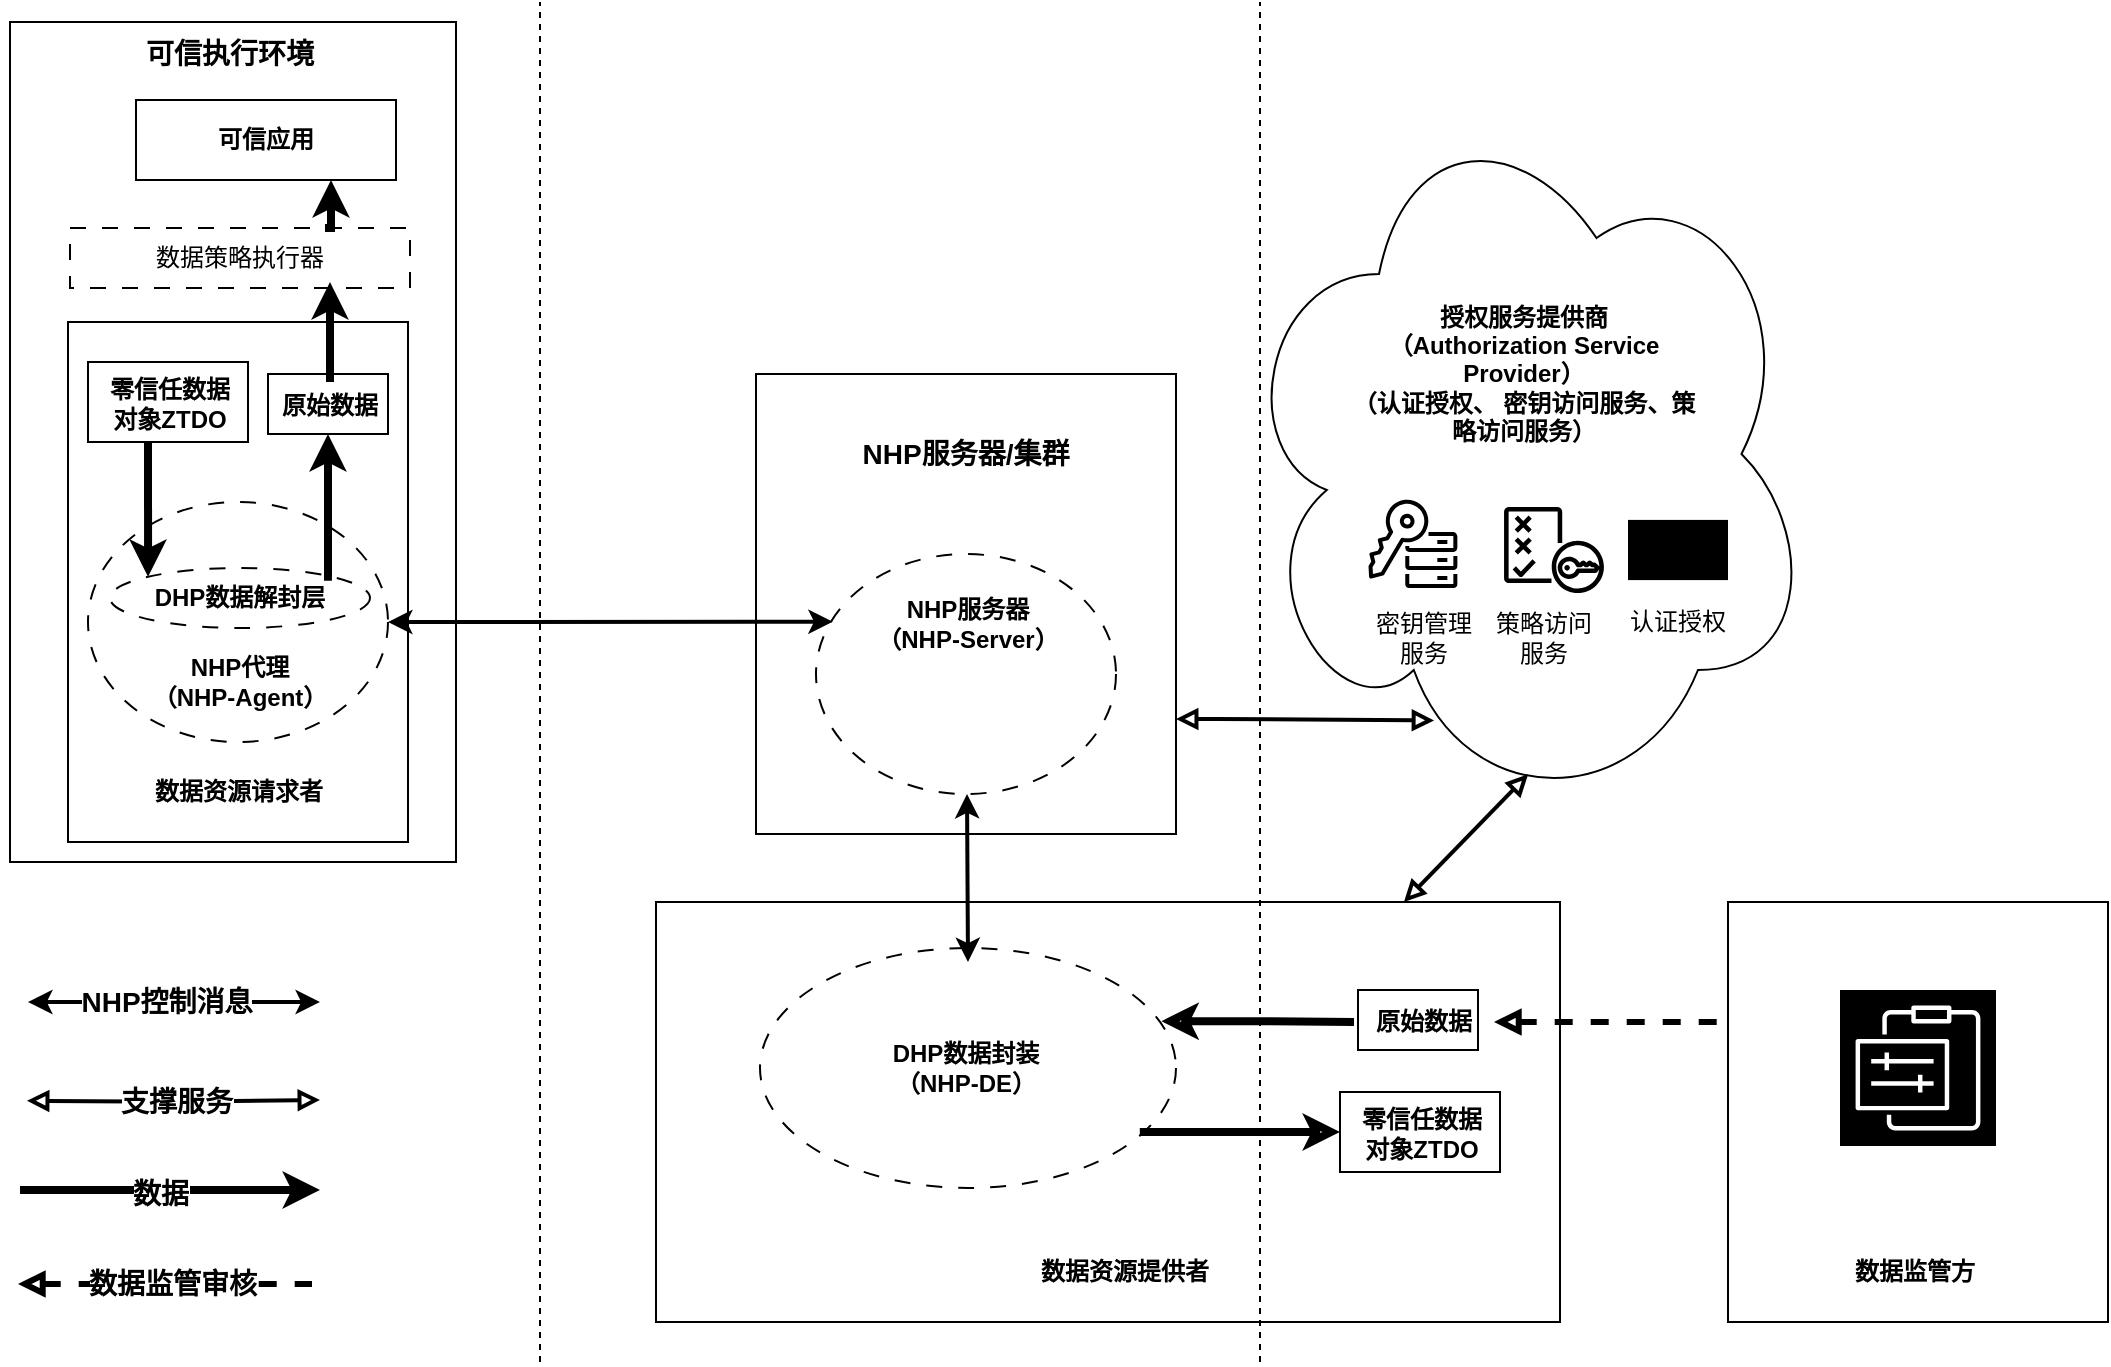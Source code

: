 <mxfile version="26.2.14">
  <diagram name="第 1 页" id="NBELX72EvP4mYWvqCN1p">
    <mxGraphModel dx="1828" dy="967" grid="1" gridSize="10" guides="1" tooltips="1" connect="1" arrows="1" fold="1" page="1" pageScale="1" pageWidth="827" pageHeight="1169" math="0" shadow="0">
      <root>
        <mxCell id="0" />
        <mxCell id="1" parent="0" />
        <mxCell id="00Q6gjnknBjYlm8V0BdB-3" value="" style="rounded=0;whiteSpace=wrap;html=1;strokeWidth=1;fillColor=none;align=center;" parent="1" vertex="1">
          <mxGeometry x="1198" y="660" width="190" height="210" as="geometry" />
        </mxCell>
        <mxCell id="X9o5-AmgWms8p3m6Zrc2-3" value="" style="rounded=0;whiteSpace=wrap;html=1;strokeWidth=1;fillColor=none;align=center;" parent="1" vertex="1">
          <mxGeometry x="368" y="370" width="170" height="260" as="geometry" />
        </mxCell>
        <mxCell id="X9o5-AmgWms8p3m6Zrc2-6" value="" style="rounded=0;whiteSpace=wrap;html=1;strokeWidth=1;fillColor=none;align=center;" parent="1" vertex="1">
          <mxGeometry x="339" y="220" width="223" height="420" as="geometry" />
        </mxCell>
        <mxCell id="X9o5-AmgWms8p3m6Zrc2-12" value="" style="ellipse;whiteSpace=wrap;html=1;gradientColor=none;fillColor=none;dashed=1;dashPattern=8 8;" parent="1" vertex="1">
          <mxGeometry x="378" y="460" width="150" height="120" as="geometry" />
        </mxCell>
        <mxCell id="X9o5-AmgWms8p3m6Zrc2-4" value="&lt;b&gt;数据资源请求者&lt;/b&gt;" style="text;html=1;align=center;verticalAlign=middle;whiteSpace=wrap;rounded=0;" parent="1" vertex="1">
          <mxGeometry x="405.5" y="590" width="95" height="30" as="geometry" />
        </mxCell>
        <mxCell id="X9o5-AmgWms8p3m6Zrc2-7" value="&lt;b&gt;可信执行环境&lt;/b&gt;" style="text;html=1;align=center;verticalAlign=middle;whiteSpace=wrap;rounded=0;fontSize=14;" parent="1" vertex="1">
          <mxGeometry x="394" y="221" width="110" height="30" as="geometry" />
        </mxCell>
        <mxCell id="X9o5-AmgWms8p3m6Zrc2-10" value="" style="group" parent="1" vertex="1" connectable="0">
          <mxGeometry x="409" y="259" width="130" height="40" as="geometry" />
        </mxCell>
        <mxCell id="X9o5-AmgWms8p3m6Zrc2-8" value="" style="rounded=0;whiteSpace=wrap;html=1;strokeWidth=1;fillColor=none;align=center;" parent="X9o5-AmgWms8p3m6Zrc2-10" vertex="1">
          <mxGeometry x="-7" width="130" height="40" as="geometry" />
        </mxCell>
        <mxCell id="X9o5-AmgWms8p3m6Zrc2-9" value="&lt;b&gt;可信应用&lt;/b&gt;" style="text;html=1;align=center;verticalAlign=middle;whiteSpace=wrap;rounded=0;" parent="X9o5-AmgWms8p3m6Zrc2-10" vertex="1">
          <mxGeometry x="29.03" y="8" width="57.94" height="24" as="geometry" />
        </mxCell>
        <mxCell id="X9o5-AmgWms8p3m6Zrc2-29" style="edgeStyle=orthogonalEdgeStyle;rounded=0;orthogonalLoop=1;jettySize=auto;html=1;exitX=1;exitY=0;exitDx=0;exitDy=0;entryX=0.5;entryY=1;entryDx=0;entryDy=0;strokeWidth=4;" parent="1" source="X9o5-AmgWms8p3m6Zrc2-11" target="X9o5-AmgWms8p3m6Zrc2-24" edge="1">
          <mxGeometry relative="1" as="geometry">
            <Array as="points">
              <mxPoint x="498" y="497" />
            </Array>
          </mxGeometry>
        </mxCell>
        <mxCell id="X9o5-AmgWms8p3m6Zrc2-11" value="&lt;b&gt;DHP数据解封层&lt;/b&gt;" style="ellipse;whiteSpace=wrap;html=1;gradientColor=none;fillColor=none;dashed=1;dashPattern=8 8;" parent="1" vertex="1">
          <mxGeometry x="389" y="493" width="130" height="30" as="geometry" />
        </mxCell>
        <mxCell id="X9o5-AmgWms8p3m6Zrc2-13" value="&lt;b&gt;NHP代理&lt;/b&gt;&lt;div&gt;&lt;b&gt;（NHP-Agent）&lt;/b&gt;&lt;/div&gt;" style="text;html=1;align=center;verticalAlign=middle;whiteSpace=wrap;rounded=0;" parent="1" vertex="1">
          <mxGeometry x="393.5" y="535" width="120" height="30" as="geometry" />
        </mxCell>
        <mxCell id="X9o5-AmgWms8p3m6Zrc2-14" value="" style="group" parent="1" vertex="1" connectable="0">
          <mxGeometry x="378" y="390" width="80" height="40" as="geometry" />
        </mxCell>
        <mxCell id="X9o5-AmgWms8p3m6Zrc2-20" value="" style="group" parent="X9o5-AmgWms8p3m6Zrc2-14" vertex="1" connectable="0">
          <mxGeometry width="80" height="40" as="geometry" />
        </mxCell>
        <mxCell id="X9o5-AmgWms8p3m6Zrc2-42" value="" style="group" parent="X9o5-AmgWms8p3m6Zrc2-20" vertex="1" connectable="0">
          <mxGeometry width="80" height="40" as="geometry" />
        </mxCell>
        <mxCell id="X9o5-AmgWms8p3m6Zrc2-15" value="" style="rounded=0;whiteSpace=wrap;html=1;strokeWidth=1;fillColor=none;align=center;" parent="X9o5-AmgWms8p3m6Zrc2-42" vertex="1">
          <mxGeometry width="80" height="40" as="geometry" />
        </mxCell>
        <mxCell id="X9o5-AmgWms8p3m6Zrc2-16" value="&lt;b&gt;零信任数据对象ZTDO&lt;/b&gt;" style="text;html=1;align=center;verticalAlign=middle;whiteSpace=wrap;rounded=0;" parent="X9o5-AmgWms8p3m6Zrc2-42" vertex="1">
          <mxGeometry x="6" y="9" width="70" height="24" as="geometry" />
        </mxCell>
        <mxCell id="X9o5-AmgWms8p3m6Zrc2-22" value="" style="group" parent="1" vertex="1" connectable="0">
          <mxGeometry x="458" y="396" width="80" height="40" as="geometry" />
        </mxCell>
        <mxCell id="X9o5-AmgWms8p3m6Zrc2-23" value="" style="group" parent="X9o5-AmgWms8p3m6Zrc2-22" vertex="1" connectable="0">
          <mxGeometry width="80" height="40" as="geometry" />
        </mxCell>
        <mxCell id="X9o5-AmgWms8p3m6Zrc2-47" value="" style="group" parent="X9o5-AmgWms8p3m6Zrc2-23" vertex="1" connectable="0">
          <mxGeometry x="6" width="70" height="30" as="geometry" />
        </mxCell>
        <mxCell id="X9o5-AmgWms8p3m6Zrc2-24" value="" style="rounded=0;whiteSpace=wrap;html=1;strokeWidth=1;fillColor=none;align=center;" parent="X9o5-AmgWms8p3m6Zrc2-47" vertex="1">
          <mxGeometry x="4" width="60" height="30" as="geometry" />
        </mxCell>
        <mxCell id="X9o5-AmgWms8p3m6Zrc2-25" value="&lt;b&gt;原始数据&lt;/b&gt;" style="text;html=1;align=center;verticalAlign=middle;whiteSpace=wrap;rounded=0;" parent="X9o5-AmgWms8p3m6Zrc2-47" vertex="1">
          <mxGeometry y="4" width="70" height="24" as="geometry" />
        </mxCell>
        <mxCell id="X9o5-AmgWms8p3m6Zrc2-28" style="edgeStyle=orthogonalEdgeStyle;rounded=0;orthogonalLoop=1;jettySize=auto;html=1;entryX=0;entryY=0;entryDx=0;entryDy=0;strokeWidth=4;" parent="1" target="X9o5-AmgWms8p3m6Zrc2-11" edge="1">
          <mxGeometry relative="1" as="geometry">
            <mxPoint x="408" y="430" as="sourcePoint" />
            <Array as="points">
              <mxPoint x="408" y="430" />
            </Array>
          </mxGeometry>
        </mxCell>
        <mxCell id="X9o5-AmgWms8p3m6Zrc2-30" style="edgeStyle=orthogonalEdgeStyle;rounded=0;orthogonalLoop=1;jettySize=auto;html=1;exitX=0.5;exitY=0;exitDx=0;exitDy=0;strokeWidth=4;" parent="1" source="X9o5-AmgWms8p3m6Zrc2-25" edge="1">
          <mxGeometry relative="1" as="geometry">
            <mxPoint x="499" y="350" as="targetPoint" />
          </mxGeometry>
        </mxCell>
        <mxCell id="X9o5-AmgWms8p3m6Zrc2-31" value="" style="endArrow=none;dashed=1;html=1;rounded=0;" parent="1" edge="1">
          <mxGeometry width="50" height="50" relative="1" as="geometry">
            <mxPoint x="604" y="890" as="sourcePoint" />
            <mxPoint x="604" y="210" as="targetPoint" />
          </mxGeometry>
        </mxCell>
        <mxCell id="X9o5-AmgWms8p3m6Zrc2-32" value="" style="rounded=0;whiteSpace=wrap;html=1;strokeWidth=1;fillColor=none;align=center;" parent="1" vertex="1">
          <mxGeometry x="712" y="396" width="210" height="230" as="geometry" />
        </mxCell>
        <mxCell id="X9o5-AmgWms8p3m6Zrc2-33" value="&lt;b&gt;NHP服务器/集群&lt;/b&gt;" style="text;html=1;align=center;verticalAlign=middle;whiteSpace=wrap;rounded=0;fontSize=14;" parent="1" vertex="1">
          <mxGeometry x="762" y="421" width="110" height="30" as="geometry" />
        </mxCell>
        <mxCell id="X9o5-AmgWms8p3m6Zrc2-34" value="" style="ellipse;whiteSpace=wrap;html=1;gradientColor=none;fillColor=none;dashed=1;dashPattern=8 8;" parent="1" vertex="1">
          <mxGeometry x="742" y="486" width="150" height="120" as="geometry" />
        </mxCell>
        <mxCell id="X9o5-AmgWms8p3m6Zrc2-35" value="&lt;b&gt;NHP服务器&lt;/b&gt;&lt;div&gt;&lt;b&gt;（NHP-Server）&lt;/b&gt;&lt;/div&gt;" style="text;html=1;align=center;verticalAlign=middle;whiteSpace=wrap;rounded=0;" parent="1" vertex="1">
          <mxGeometry x="757.5" y="506" width="120" height="30" as="geometry" />
        </mxCell>
        <mxCell id="X9o5-AmgWms8p3m6Zrc2-37" value="" style="endArrow=classic;startArrow=classic;html=1;rounded=0;exitX=1;exitY=0.5;exitDx=0;exitDy=0;entryX=0.056;entryY=0.282;entryDx=0;entryDy=0;entryPerimeter=0;strokeWidth=2;" parent="1" source="X9o5-AmgWms8p3m6Zrc2-12" target="X9o5-AmgWms8p3m6Zrc2-34" edge="1">
          <mxGeometry width="50" height="50" relative="1" as="geometry">
            <mxPoint x="614" y="490" as="sourcePoint" />
            <mxPoint x="664" y="440" as="targetPoint" />
          </mxGeometry>
        </mxCell>
        <mxCell id="X9o5-AmgWms8p3m6Zrc2-38" value="" style="endArrow=none;dashed=1;html=1;rounded=0;" parent="1" edge="1">
          <mxGeometry width="50" height="50" relative="1" as="geometry">
            <mxPoint x="964" y="890" as="sourcePoint" />
            <mxPoint x="964" y="210" as="targetPoint" />
          </mxGeometry>
        </mxCell>
        <mxCell id="X9o5-AmgWms8p3m6Zrc2-39" value="" style="rounded=0;whiteSpace=wrap;html=1;strokeWidth=1;fillColor=none;align=center;" parent="1" vertex="1">
          <mxGeometry x="662" y="660" width="452" height="210" as="geometry" />
        </mxCell>
        <mxCell id="X9o5-AmgWms8p3m6Zrc2-57" style="edgeStyle=orthogonalEdgeStyle;rounded=0;orthogonalLoop=1;jettySize=auto;html=1;exitX=0.965;exitY=0.305;exitDx=0;exitDy=0;entryX=0;entryY=0.5;entryDx=0;entryDy=0;exitPerimeter=0;strokeWidth=4;startArrow=classic;startFill=0;endArrow=none;" parent="1" source="X9o5-AmgWms8p3m6Zrc2-40" target="X9o5-AmgWms8p3m6Zrc2-50" edge="1">
          <mxGeometry relative="1" as="geometry" />
        </mxCell>
        <mxCell id="X9o5-AmgWms8p3m6Zrc2-40" value="" style="ellipse;whiteSpace=wrap;html=1;gradientColor=none;fillColor=none;dashed=1;dashPattern=8 8;" parent="1" vertex="1">
          <mxGeometry x="714" y="683" width="208" height="120" as="geometry" />
        </mxCell>
        <mxCell id="X9o5-AmgWms8p3m6Zrc2-41" value="&lt;b&gt;DHP数据封装&lt;/b&gt;&lt;div&gt;&lt;b&gt;（NHP-DE）&lt;/b&gt;&lt;/div&gt;" style="text;html=1;align=center;verticalAlign=middle;whiteSpace=wrap;rounded=0;" parent="1" vertex="1">
          <mxGeometry x="757" y="728" width="120" height="30" as="geometry" />
        </mxCell>
        <mxCell id="X9o5-AmgWms8p3m6Zrc2-43" value="" style="group" parent="1" vertex="1" connectable="0">
          <mxGeometry x="1004" y="755" width="80" height="40" as="geometry" />
        </mxCell>
        <mxCell id="X9o5-AmgWms8p3m6Zrc2-44" value="" style="rounded=0;whiteSpace=wrap;html=1;strokeWidth=1;fillColor=none;align=center;" parent="X9o5-AmgWms8p3m6Zrc2-43" vertex="1">
          <mxGeometry width="80" height="40" as="geometry" />
        </mxCell>
        <mxCell id="X9o5-AmgWms8p3m6Zrc2-45" value="&lt;b&gt;零信任数据对象ZTDO&lt;/b&gt;" style="text;html=1;align=center;verticalAlign=middle;whiteSpace=wrap;rounded=0;" parent="X9o5-AmgWms8p3m6Zrc2-43" vertex="1">
          <mxGeometry x="6" y="9" width="70" height="24" as="geometry" />
        </mxCell>
        <mxCell id="X9o5-AmgWms8p3m6Zrc2-48" value="" style="group" parent="1" vertex="1" connectable="0">
          <mxGeometry x="1014" y="704" width="70" height="30" as="geometry" />
        </mxCell>
        <mxCell id="X9o5-AmgWms8p3m6Zrc2-51" value="" style="group" parent="X9o5-AmgWms8p3m6Zrc2-48" vertex="1" connectable="0">
          <mxGeometry x="-3" width="70" height="30" as="geometry" />
        </mxCell>
        <mxCell id="X9o5-AmgWms8p3m6Zrc2-49" value="" style="rounded=0;whiteSpace=wrap;html=1;strokeWidth=1;fillColor=none;align=center;" parent="X9o5-AmgWms8p3m6Zrc2-51" vertex="1">
          <mxGeometry x="2" width="60" height="30" as="geometry" />
        </mxCell>
        <mxCell id="X9o5-AmgWms8p3m6Zrc2-50" value="&lt;b&gt;原始数据&lt;/b&gt;" style="text;html=1;align=center;verticalAlign=middle;whiteSpace=wrap;rounded=0;" parent="X9o5-AmgWms8p3m6Zrc2-51" vertex="1">
          <mxGeometry y="4" width="70" height="24" as="geometry" />
        </mxCell>
        <mxCell id="X9o5-AmgWms8p3m6Zrc2-55" style="edgeStyle=orthogonalEdgeStyle;rounded=0;orthogonalLoop=1;jettySize=auto;html=1;exitX=0.5;exitY=1;exitDx=0;exitDy=0;" parent="1" source="X9o5-AmgWms8p3m6Zrc2-39" target="X9o5-AmgWms8p3m6Zrc2-39" edge="1">
          <mxGeometry relative="1" as="geometry" />
        </mxCell>
        <mxCell id="X9o5-AmgWms8p3m6Zrc2-56" style="edgeStyle=orthogonalEdgeStyle;rounded=0;orthogonalLoop=1;jettySize=auto;html=1;exitX=0;exitY=0.5;exitDx=0;exitDy=0;entryX=0.913;entryY=0.767;entryDx=0;entryDy=0;entryPerimeter=0;strokeWidth=4;startArrow=classic;startFill=0;endArrow=none;" parent="1" source="X9o5-AmgWms8p3m6Zrc2-44" target="X9o5-AmgWms8p3m6Zrc2-40" edge="1">
          <mxGeometry relative="1" as="geometry" />
        </mxCell>
        <mxCell id="X9o5-AmgWms8p3m6Zrc2-58" value="&lt;b&gt;数据资源提供者&lt;/b&gt;" style="text;html=1;align=center;verticalAlign=middle;whiteSpace=wrap;rounded=0;" parent="1" vertex="1">
          <mxGeometry x="844" y="830" width="105" height="30" as="geometry" />
        </mxCell>
        <mxCell id="X9o5-AmgWms8p3m6Zrc2-59" value="" style="ellipse;shape=cloud;whiteSpace=wrap;html=1;gradientColor=none;fillColor=none;" parent="1" vertex="1">
          <mxGeometry x="951" y="256" width="290" height="360" as="geometry" />
        </mxCell>
        <mxCell id="X9o5-AmgWms8p3m6Zrc2-60" value="&lt;font&gt;&lt;b&gt;授权服务提供商&lt;/b&gt;&lt;/font&gt;&lt;div&gt;&lt;font&gt;&lt;b&gt;（Authorization Service Provider）&lt;/b&gt;&lt;/font&gt;&lt;/div&gt;&lt;div&gt;&lt;b&gt;（认证授权、 密钥访问服务、策略访问服务）&lt;/b&gt;&lt;/div&gt;" style="text;html=1;align=center;verticalAlign=middle;whiteSpace=wrap;rounded=0;" parent="1" vertex="1">
          <mxGeometry x="1006" y="336" width="180" height="120" as="geometry" />
        </mxCell>
        <mxCell id="X9o5-AmgWms8p3m6Zrc2-62" value="认证授权" style="text;html=1;align=center;verticalAlign=middle;whiteSpace=wrap;rounded=0;" parent="1" vertex="1">
          <mxGeometry x="1143" y="505" width="60" height="30" as="geometry" />
        </mxCell>
        <mxCell id="X9o5-AmgWms8p3m6Zrc2-63" value="" style="sketch=0;outlineConnect=0;fontColor=#232F3E;gradientColor=none;fillColor=light-dark(#000000, #61820b);strokeColor=none;dashed=0;verticalLabelPosition=bottom;verticalAlign=top;align=center;html=1;fontSize=12;fontStyle=0;aspect=fixed;pointerEvents=1;shape=mxgraph.aws4.policy;" parent="1" vertex="1">
          <mxGeometry x="1085.97" y="462.5" width="50.06" height="43" as="geometry" />
        </mxCell>
        <mxCell id="X9o5-AmgWms8p3m6Zrc2-64" value="策略访问服务" style="text;html=1;align=center;verticalAlign=middle;whiteSpace=wrap;rounded=0;" parent="1" vertex="1">
          <mxGeometry x="1076.03" y="513" width="60" height="30" as="geometry" />
        </mxCell>
        <mxCell id="X9o5-AmgWms8p3m6Zrc2-66" value="" style="sketch=0;verticalLabelPosition=bottom;sketch=0;aspect=fixed;html=1;verticalAlign=top;strokeColor=none;fillColor=#000000;align=center;outlineConnect=0;pointerEvents=1;shape=mxgraph.citrix2.citrix_federated_authentication_service2;" parent="1" vertex="1">
          <mxGeometry x="1148" y="468.95" width="50" height="30.095" as="geometry" />
        </mxCell>
        <mxCell id="X9o5-AmgWms8p3m6Zrc2-67" value="" style="sketch=0;outlineConnect=0;fontColor=#232F3E;gradientColor=none;fillColor=#000000;strokeColor=none;dashed=0;verticalLabelPosition=bottom;verticalAlign=top;align=center;html=1;fontSize=12;fontStyle=0;aspect=fixed;pointerEvents=1;shape=mxgraph.aws4.key_management_service_external_key_store;" parent="1" vertex="1">
          <mxGeometry x="1017.97" y="458" width="45" height="45" as="geometry" />
        </mxCell>
        <mxCell id="X9o5-AmgWms8p3m6Zrc2-68" value="密钥管理服务" style="text;html=1;align=center;verticalAlign=middle;whiteSpace=wrap;rounded=0;" parent="1" vertex="1">
          <mxGeometry x="1016" y="513" width="60" height="30" as="geometry" />
        </mxCell>
        <mxCell id="X9o5-AmgWms8p3m6Zrc2-70" style="edgeStyle=orthogonalEdgeStyle;rounded=0;orthogonalLoop=1;jettySize=auto;html=1;exitX=1;exitY=0.75;exitDx=0;exitDy=0;entryX=0.345;entryY=0.87;entryDx=0;entryDy=0;entryPerimeter=0;endArrow=block;endFill=0;startArrow=block;startFill=0;strokeWidth=2;" parent="1" source="X9o5-AmgWms8p3m6Zrc2-32" target="X9o5-AmgWms8p3m6Zrc2-59" edge="1">
          <mxGeometry relative="1" as="geometry" />
        </mxCell>
        <mxCell id="X9o5-AmgWms8p3m6Zrc2-71" style="edgeStyle=orthogonalEdgeStyle;rounded=0;orthogonalLoop=1;jettySize=auto;html=1;exitX=0.965;exitY=0.305;exitDx=0;exitDy=0;exitPerimeter=0;strokeWidth=4;" parent="1" edge="1">
          <mxGeometry relative="1" as="geometry">
            <mxPoint x="344" y="804" as="sourcePoint" />
            <mxPoint x="494" y="804" as="targetPoint" />
          </mxGeometry>
        </mxCell>
        <mxCell id="X9o5-AmgWms8p3m6Zrc2-72" value="&lt;font style=&quot;font-size: 14px;&quot;&gt;&lt;b style=&quot;&quot;&gt;数据&lt;/b&gt;&lt;/font&gt;" style="edgeLabel;html=1;align=center;verticalAlign=middle;resizable=0;points=[];" parent="X9o5-AmgWms8p3m6Zrc2-71" vertex="1" connectable="0">
          <mxGeometry x="-0.065" y="-2" relative="1" as="geometry">
            <mxPoint as="offset" />
          </mxGeometry>
        </mxCell>
        <mxCell id="X9o5-AmgWms8p3m6Zrc2-75" style="edgeStyle=orthogonalEdgeStyle;rounded=0;orthogonalLoop=1;jettySize=auto;html=1;exitX=1;exitY=0.75;exitDx=0;exitDy=0;endArrow=block;endFill=0;startArrow=block;startFill=0;strokeWidth=2;" parent="1" edge="1">
          <mxGeometry relative="1" as="geometry">
            <mxPoint x="347.5" y="759.37" as="sourcePoint" />
            <mxPoint x="494" y="759" as="targetPoint" />
          </mxGeometry>
        </mxCell>
        <mxCell id="X9o5-AmgWms8p3m6Zrc2-76" value="&lt;font style=&quot;font-size: 14px;&quot;&gt;&lt;b&gt;支撑服务&lt;/b&gt;&lt;/font&gt;" style="edgeLabel;html=1;align=center;verticalAlign=middle;resizable=0;points=[];" parent="X9o5-AmgWms8p3m6Zrc2-75" vertex="1" connectable="0">
          <mxGeometry x="-0.009" relative="1" as="geometry">
            <mxPoint x="1" as="offset" />
          </mxGeometry>
        </mxCell>
        <mxCell id="X9o5-AmgWms8p3m6Zrc2-77" value="" style="endArrow=classic;startArrow=classic;html=1;rounded=0;strokeWidth=2;" parent="1" edge="1">
          <mxGeometry width="50" height="50" relative="1" as="geometry">
            <mxPoint x="348" y="710" as="sourcePoint" />
            <mxPoint x="494" y="710" as="targetPoint" />
          </mxGeometry>
        </mxCell>
        <mxCell id="X9o5-AmgWms8p3m6Zrc2-78" value="&lt;font style=&quot;font-size: 14px;&quot;&gt;&lt;b&gt;NHP控制消息&lt;/b&gt;&lt;/font&gt;" style="edgeLabel;html=1;align=center;verticalAlign=middle;resizable=0;points=[];" parent="X9o5-AmgWms8p3m6Zrc2-77" vertex="1" connectable="0">
          <mxGeometry x="-0.053" relative="1" as="geometry">
            <mxPoint as="offset" />
          </mxGeometry>
        </mxCell>
        <mxCell id="X9o5-AmgWms8p3m6Zrc2-81" style="edgeStyle=orthogonalEdgeStyle;rounded=0;orthogonalLoop=1;jettySize=auto;html=1;exitX=0.75;exitY=0;exitDx=0;exitDy=0;entryX=0.75;entryY=1;entryDx=0;entryDy=0;strokeWidth=4;" parent="1" source="X9o5-AmgWms8p3m6Zrc2-79" target="X9o5-AmgWms8p3m6Zrc2-8" edge="1">
          <mxGeometry relative="1" as="geometry" />
        </mxCell>
        <mxCell id="X9o5-AmgWms8p3m6Zrc2-79" value="数据策略执行器" style="rounded=0;whiteSpace=wrap;html=1;fillColor=none;dashed=1;dashPattern=8 8;" parent="1" vertex="1">
          <mxGeometry x="369" y="323" width="170" height="30" as="geometry" />
        </mxCell>
        <mxCell id="UsX--a53koK76Qtb-EmN-2" value="" style="endArrow=block;startArrow=block;html=1;rounded=0;entryX=0.507;entryY=0.945;entryDx=0;entryDy=0;entryPerimeter=0;strokeWidth=2;endFill=0;startFill=0;" parent="1" target="X9o5-AmgWms8p3m6Zrc2-59" edge="1">
          <mxGeometry width="50" height="50" relative="1" as="geometry">
            <mxPoint x="1035.97" y="660" as="sourcePoint" />
            <mxPoint x="1085.97" y="610" as="targetPoint" />
          </mxGeometry>
        </mxCell>
        <mxCell id="00Q6gjnknBjYlm8V0BdB-1" value="" style="endArrow=classic;startArrow=classic;html=1;rounded=0;strokeWidth=2;" parent="1" edge="1">
          <mxGeometry width="50" height="50" relative="1" as="geometry">
            <mxPoint x="818" y="690" as="sourcePoint" />
            <mxPoint x="817.5" y="606" as="targetPoint" />
          </mxGeometry>
        </mxCell>
        <mxCell id="00Q6gjnknBjYlm8V0BdB-2" value="" style="sketch=0;points=[[0,0,0],[0.25,0,0],[0.5,0,0],[0.75,0,0],[1,0,0],[0,1,0],[0.25,1,0],[0.5,1,0],[0.75,1,0],[1,1,0],[0,0.25,0],[0,0.5,0],[0,0.75,0],[1,0.25,0],[1,0.5,0],[1,0.75,0]];points=[[0,0,0],[0.25,0,0],[0.5,0,0],[0.75,0,0],[1,0,0],[0,1,0],[0.25,1,0],[0.5,1,0],[0.75,1,0],[1,1,0],[0,0.25,0],[0,0.5,0],[0,0.75,0],[1,0.25,0],[1,0.5,0],[1,0.75,0]];outlineConnect=0;fontColor=#232F3E;fillColor=light-dark(#000000, #ff81d9);strokeColor=#ffffff;dashed=0;verticalLabelPosition=bottom;verticalAlign=top;align=center;html=1;fontSize=12;fontStyle=0;aspect=fixed;shape=mxgraph.aws4.resourceIcon;resIcon=mxgraph.aws4.management_and_governance;gradientColor=default;" parent="1" vertex="1">
          <mxGeometry x="1254" y="704" width="78" height="78" as="geometry" />
        </mxCell>
        <mxCell id="00Q6gjnknBjYlm8V0BdB-4" value="&lt;b&gt;数据监管方&lt;/b&gt;" style="text;html=1;align=center;verticalAlign=middle;whiteSpace=wrap;rounded=0;" parent="1" vertex="1">
          <mxGeometry x="1239" y="830" width="105" height="30" as="geometry" />
        </mxCell>
        <mxCell id="3xWTiwhsOhU2VmHapz9m-1" value="" style="endArrow=none;dashed=1;html=1;strokeWidth=3;rounded=0;startArrow=block;startFill=0;exitX=1;exitY=0.5;exitDx=0;exitDy=0;" edge="1" parent="1" source="X9o5-AmgWms8p3m6Zrc2-50">
          <mxGeometry width="50" height="50" relative="1" as="geometry">
            <mxPoint x="1064" y="990" as="sourcePoint" />
            <mxPoint x="1196" y="720" as="targetPoint" />
          </mxGeometry>
        </mxCell>
        <mxCell id="3xWTiwhsOhU2VmHapz9m-2" value="" style="endArrow=none;dashed=1;html=1;strokeWidth=3;rounded=0;startArrow=block;startFill=0;exitX=1;exitY=0.5;exitDx=0;exitDy=0;" edge="1" parent="1">
          <mxGeometry width="50" height="50" relative="1" as="geometry">
            <mxPoint x="343" y="851" as="sourcePoint" />
            <mxPoint x="490" y="851" as="targetPoint" />
          </mxGeometry>
        </mxCell>
        <mxCell id="3xWTiwhsOhU2VmHapz9m-3" value="&lt;b&gt;&lt;font style=&quot;font-size: 14px;&quot;&gt;数据监管审核&lt;/font&gt;&lt;/b&gt;" style="edgeLabel;html=1;align=center;verticalAlign=middle;resizable=0;points=[];" vertex="1" connectable="0" parent="3xWTiwhsOhU2VmHapz9m-2">
          <mxGeometry x="-0.068" relative="1" as="geometry">
            <mxPoint x="8" as="offset" />
          </mxGeometry>
        </mxCell>
      </root>
    </mxGraphModel>
  </diagram>
</mxfile>
